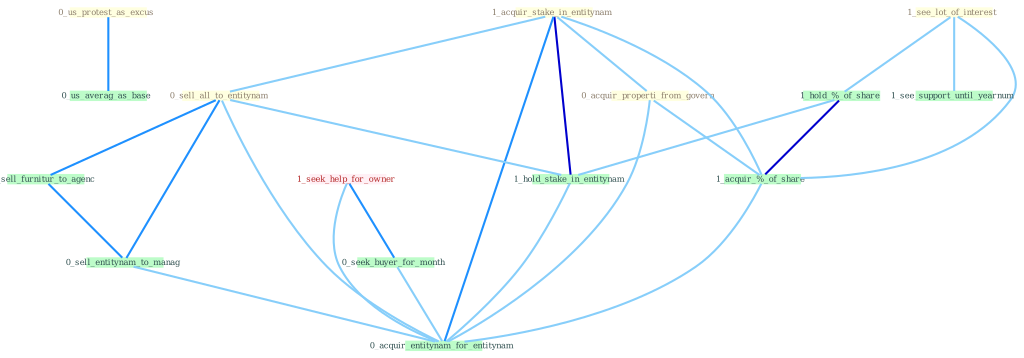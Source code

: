 Graph G{ 
    node
    [shape=polygon,style=filled,width=.5,height=.06,color="#BDFCC9",fixedsize=true,fontsize=4,
    fontcolor="#2f4f4f"];
    {node
    [color="#ffffe0", fontcolor="#8b7d6b"] "0_us_protest_as_excus " "1_acquir_stake_in_entitynam " "0_sell_all_to_entitynam " "0_acquir_properti_from_govern " "1_see_lot_of_interest "}
{node [color="#fff0f5", fontcolor="#b22222"] "1_seek_help_for_owner "}
edge [color="#B0E2FF"];

	"0_us_protest_as_excus " -- "0_us_averag_as_base " [w="2", color="#1e90ff" , len=0.8];
	"1_acquir_stake_in_entitynam " -- "0_sell_all_to_entitynam " [w="1", color="#87cefa" ];
	"1_acquir_stake_in_entitynam " -- "0_acquir_properti_from_govern " [w="1", color="#87cefa" ];
	"1_acquir_stake_in_entitynam " -- "1_hold_stake_in_entitynam " [w="3", color="#0000cd" , len=0.6];
	"1_acquir_stake_in_entitynam " -- "1_acquir_%_of_share " [w="1", color="#87cefa" ];
	"1_acquir_stake_in_entitynam " -- "0_acquir_entitynam_for_entitynam " [w="2", color="#1e90ff" , len=0.8];
	"0_sell_all_to_entitynam " -- "1_hold_stake_in_entitynam " [w="1", color="#87cefa" ];
	"0_sell_all_to_entitynam " -- "0_sell_furnitur_to_agenc " [w="2", color="#1e90ff" , len=0.8];
	"0_sell_all_to_entitynam " -- "0_sell_entitynam_to_manag " [w="2", color="#1e90ff" , len=0.8];
	"0_sell_all_to_entitynam " -- "0_acquir_entitynam_for_entitynam " [w="1", color="#87cefa" ];
	"0_acquir_properti_from_govern " -- "1_acquir_%_of_share " [w="1", color="#87cefa" ];
	"0_acquir_properti_from_govern " -- "0_acquir_entitynam_for_entitynam " [w="1", color="#87cefa" ];
	"1_see_lot_of_interest " -- "1_hold_%_of_share " [w="1", color="#87cefa" ];
	"1_see_lot_of_interest " -- "1_acquir_%_of_share " [w="1", color="#87cefa" ];
	"1_see_lot_of_interest " -- "1_see_support_until_yearnum " [w="1", color="#87cefa" ];
	"1_hold_%_of_share " -- "1_hold_stake_in_entitynam " [w="1", color="#87cefa" ];
	"1_hold_%_of_share " -- "1_acquir_%_of_share " [w="3", color="#0000cd" , len=0.6];
	"1_hold_stake_in_entitynam " -- "0_acquir_entitynam_for_entitynam " [w="1", color="#87cefa" ];
	"1_seek_help_for_owner " -- "0_seek_buyer_for_month " [w="2", color="#1e90ff" , len=0.8];
	"1_seek_help_for_owner " -- "0_acquir_entitynam_for_entitynam " [w="1", color="#87cefa" ];
	"0_seek_buyer_for_month " -- "0_acquir_entitynam_for_entitynam " [w="1", color="#87cefa" ];
	"1_acquir_%_of_share " -- "0_acquir_entitynam_for_entitynam " [w="1", color="#87cefa" ];
	"0_sell_furnitur_to_agenc " -- "0_sell_entitynam_to_manag " [w="2", color="#1e90ff" , len=0.8];
	"0_sell_entitynam_to_manag " -- "0_acquir_entitynam_for_entitynam " [w="1", color="#87cefa" ];
}